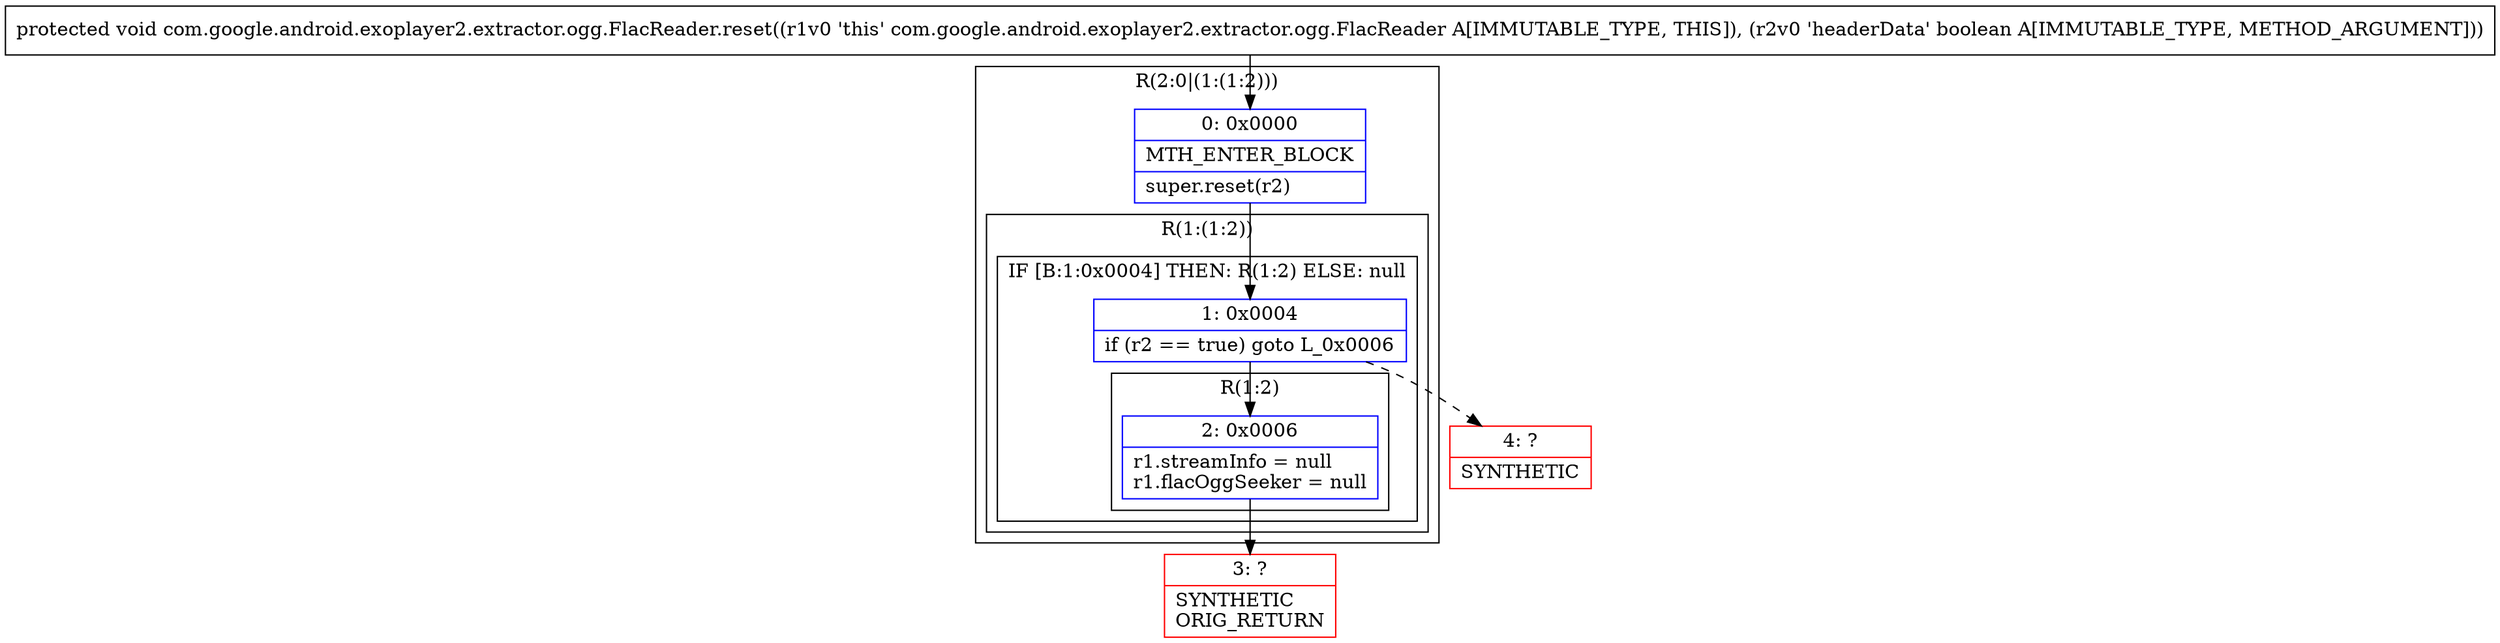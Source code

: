 digraph "CFG forcom.google.android.exoplayer2.extractor.ogg.FlacReader.reset(Z)V" {
subgraph cluster_Region_275699617 {
label = "R(2:0|(1:(1:2)))";
node [shape=record,color=blue];
Node_0 [shape=record,label="{0\:\ 0x0000|MTH_ENTER_BLOCK\l|super.reset(r2)\l}"];
subgraph cluster_Region_41687274 {
label = "R(1:(1:2))";
node [shape=record,color=blue];
subgraph cluster_IfRegion_1172630185 {
label = "IF [B:1:0x0004] THEN: R(1:2) ELSE: null";
node [shape=record,color=blue];
Node_1 [shape=record,label="{1\:\ 0x0004|if (r2 == true) goto L_0x0006\l}"];
subgraph cluster_Region_709148649 {
label = "R(1:2)";
node [shape=record,color=blue];
Node_2 [shape=record,label="{2\:\ 0x0006|r1.streamInfo = null\lr1.flacOggSeeker = null\l}"];
}
}
}
}
Node_3 [shape=record,color=red,label="{3\:\ ?|SYNTHETIC\lORIG_RETURN\l}"];
Node_4 [shape=record,color=red,label="{4\:\ ?|SYNTHETIC\l}"];
MethodNode[shape=record,label="{protected void com.google.android.exoplayer2.extractor.ogg.FlacReader.reset((r1v0 'this' com.google.android.exoplayer2.extractor.ogg.FlacReader A[IMMUTABLE_TYPE, THIS]), (r2v0 'headerData' boolean A[IMMUTABLE_TYPE, METHOD_ARGUMENT])) }"];
MethodNode -> Node_0;
Node_0 -> Node_1;
Node_1 -> Node_2;
Node_1 -> Node_4[style=dashed];
Node_2 -> Node_3;
}

